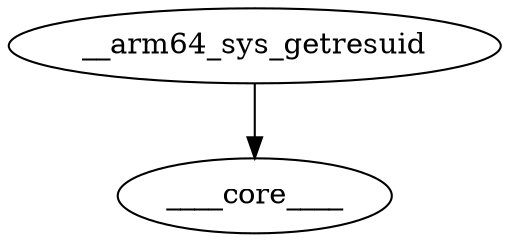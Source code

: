 digraph kerncollapsed {
    "__arm64_sys_getresuid" [color="black"];
    "____core____" [color="kernel"];
    "__arm64_sys_getresuid" -> "____core____" [color="black"];
}

